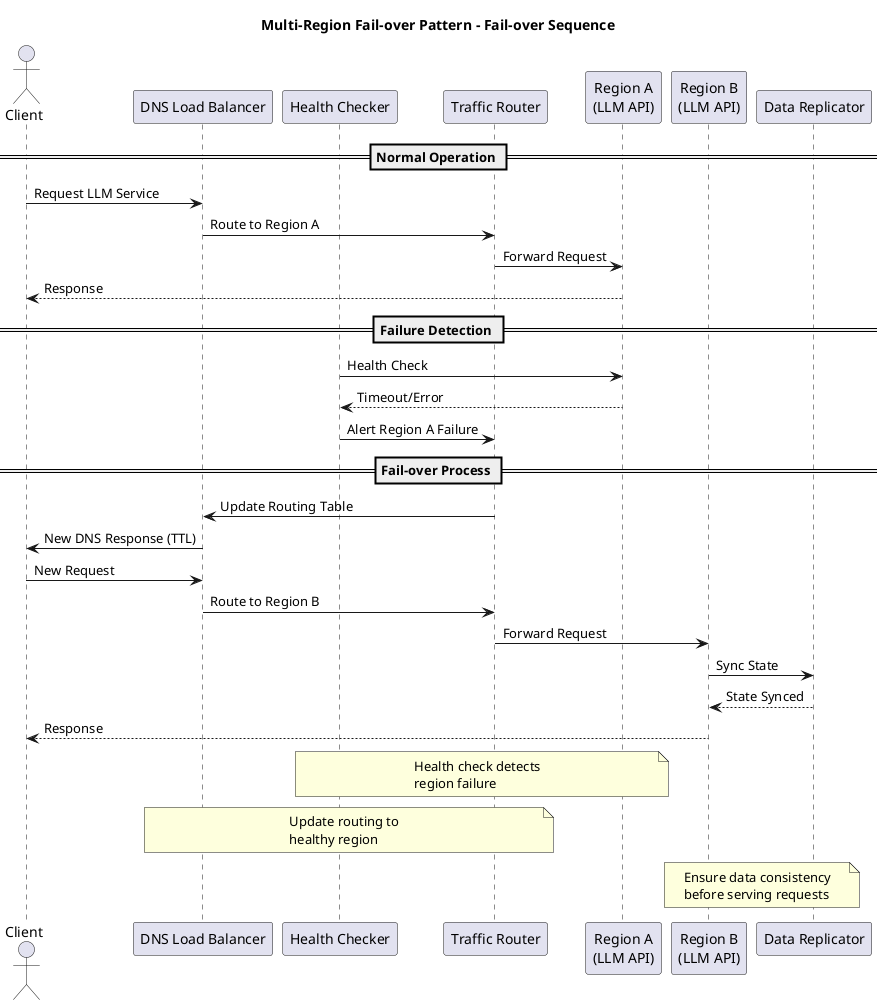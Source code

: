 @startuml Multi-Region Fail-over Sequence

skinparam backgroundColor white
skinparam handwritten false

title Multi-Region Fail-over Pattern - Fail-over Sequence

actor Client
participant "DNS Load Balancer" as DNS
participant "Health Checker" as Health
participant "Traffic Router" as Router
participant "Region A\n(LLM API)" as RegionA
participant "Region B\n(LLM API)" as RegionB
participant "Data Replicator" as Replicator

== Normal Operation ==
Client -> DNS: Request LLM Service
DNS -> Router: Route to Region A
Router -> RegionA: Forward Request
RegionA --> Client: Response

== Failure Detection ==
Health -> RegionA: Health Check
RegionA --> Health: Timeout/Error
Health -> Router: Alert Region A Failure

== Fail-over Process ==
Router -> DNS: Update Routing Table
DNS -> Client: New DNS Response (TTL)
Client -> DNS: New Request
DNS -> Router: Route to Region B
Router -> RegionB: Forward Request
RegionB -> Replicator: Sync State
Replicator --> RegionB: State Synced
RegionB --> Client: Response

note over Health,RegionA
  Health check detects
  region failure
end note

note over Router,DNS
  Update routing to
  healthy region
end note

note over RegionB,Replicator
  Ensure data consistency
  before serving requests
end note

@enduml 